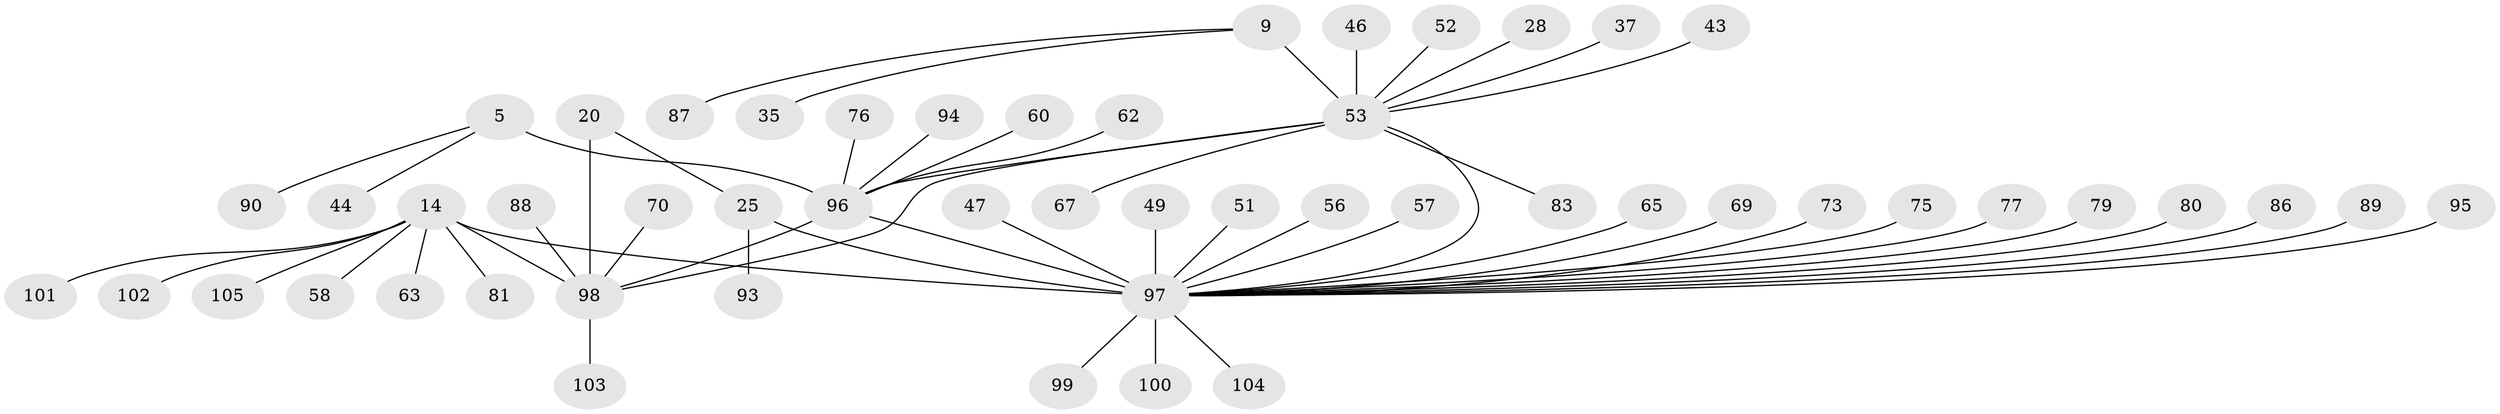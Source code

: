 // original degree distribution, {6: 0.01904761904761905, 5: 0.0761904761904762, 9: 0.009523809523809525, 7: 0.02857142857142857, 11: 0.0380952380952381, 8: 0.0380952380952381, 10: 0.01904761904761905, 4: 0.02857142857142857, 2: 0.1523809523809524, 1: 0.5619047619047619, 3: 0.02857142857142857}
// Generated by graph-tools (version 1.1) at 2025/55/03/09/25 04:55:14]
// undirected, 52 vertices, 55 edges
graph export_dot {
graph [start="1"]
  node [color=gray90,style=filled];
  5 [super="+2"];
  9 [super="+7"];
  14 [super="+13"];
  20 [super="+19"];
  25 [super="+21"];
  28;
  35 [super="+33"];
  37;
  43;
  44 [super="+26"];
  46;
  47;
  49;
  51;
  52;
  53 [super="+8+10"];
  56;
  57;
  58;
  60;
  62 [super="+61"];
  63;
  65;
  67;
  69;
  70;
  73;
  75;
  76;
  77;
  79;
  80;
  81;
  83 [super="+59"];
  86 [super="+55"];
  87;
  88 [super="+74"];
  89;
  90;
  93 [super="+48"];
  94 [super="+82"];
  95 [super="+72"];
  96 [super="+4+40"];
  97 [super="+15+92+45+78+42"];
  98 [super="+38+71+32+50+68"];
  99;
  100;
  101;
  102;
  103;
  104 [super="+39"];
  105;
  5 -- 90;
  5 -- 44;
  5 -- 96 [weight=6];
  9 -- 87;
  9 -- 53 [weight=6];
  9 -- 35;
  14 -- 101;
  14 -- 102;
  14 -- 105;
  14 -- 81;
  14 -- 58;
  14 -- 63;
  14 -- 97 [weight=8];
  14 -- 98;
  20 -- 25;
  20 -- 98 [weight=6];
  25 -- 93;
  25 -- 97 [weight=6];
  28 -- 53;
  37 -- 53;
  43 -- 53;
  46 -- 53;
  47 -- 97;
  49 -- 97;
  51 -- 97;
  52 -- 53;
  53 -- 67;
  53 -- 83;
  53 -- 97 [weight=4];
  53 -- 98;
  53 -- 96;
  56 -- 97;
  57 -- 97;
  60 -- 96;
  62 -- 96;
  65 -- 97;
  69 -- 97;
  70 -- 98;
  73 -- 97;
  75 -- 97;
  76 -- 96;
  77 -- 97;
  79 -- 97;
  80 -- 97;
  86 -- 97;
  88 -- 98;
  89 -- 97;
  94 -- 96;
  95 -- 97;
  96 -- 97 [weight=2];
  96 -- 98;
  97 -- 100;
  97 -- 99;
  97 -- 104;
  98 -- 103;
}
